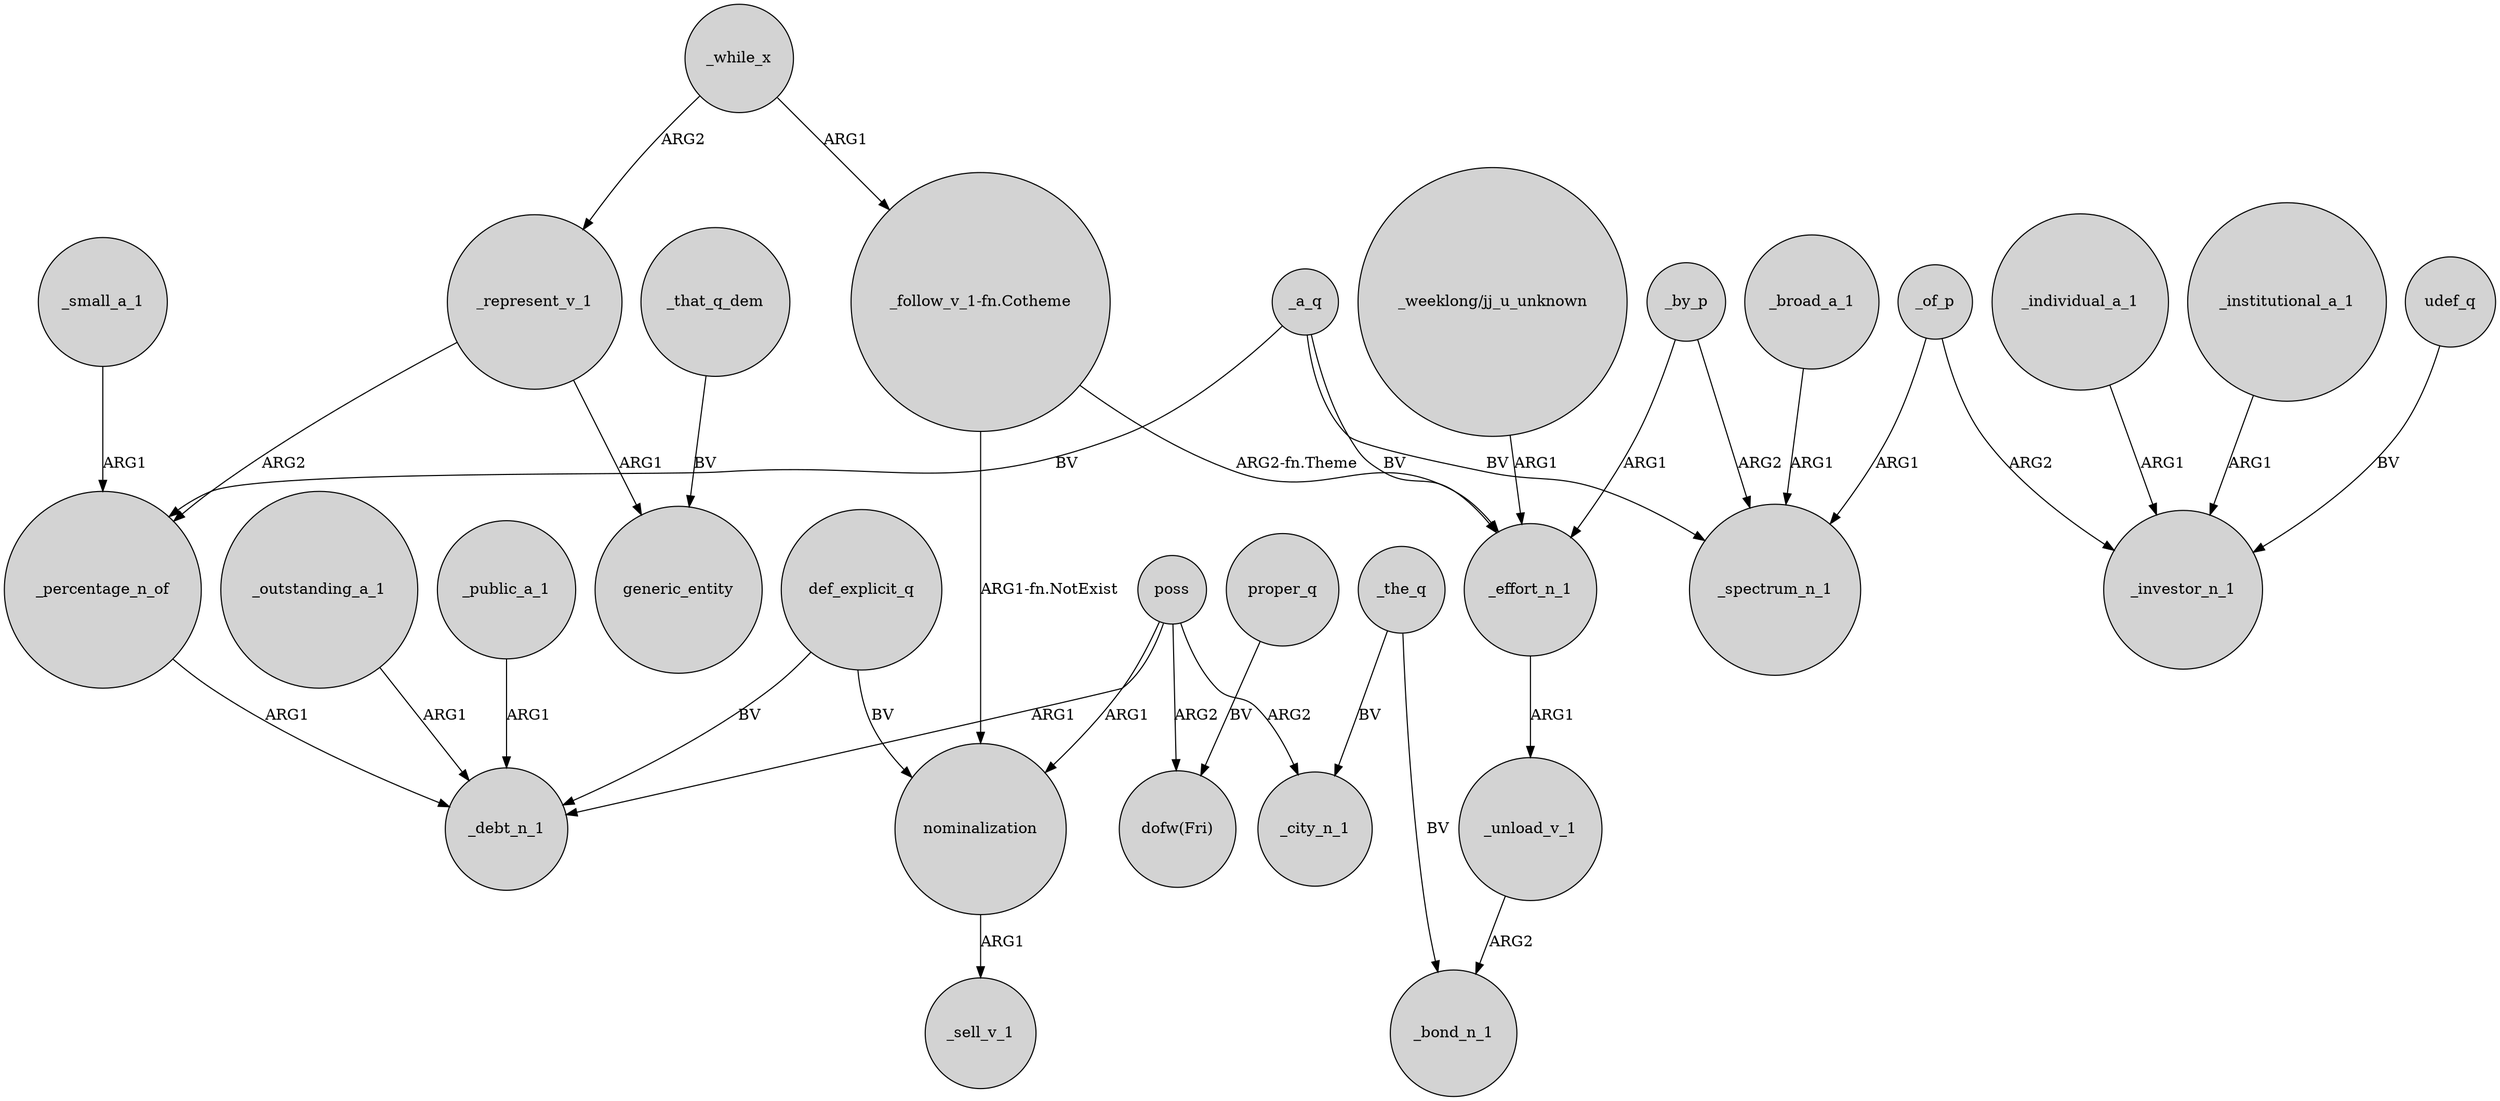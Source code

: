 digraph {
	node [shape=circle style=filled]
	_small_a_1 -> _percentage_n_of [label=ARG1]
	_represent_v_1 -> _percentage_n_of [label=ARG2]
	_a_q -> _percentage_n_of [label=BV]
	proper_q -> "dofw(Fri)" [label=BV]
	nominalization -> _sell_v_1 [label=ARG1]
	_percentage_n_of -> _debt_n_1 [label=ARG1]
	udef_q -> _investor_n_1 [label=BV]
	_that_q_dem -> generic_entity [label=BV]
	_outstanding_a_1 -> _debt_n_1 [label=ARG1]
	_unload_v_1 -> _bond_n_1 [label=ARG2]
	_by_p -> _effort_n_1 [label=ARG1]
	"_follow_v_1-fn.Cotheme" -> nominalization [label="ARG1-fn.NotExist"]
	_a_q -> _spectrum_n_1 [label=BV]
	_effort_n_1 -> _unload_v_1 [label=ARG1]
	poss -> nominalization [label=ARG1]
	poss -> "dofw(Fri)" [label=ARG2]
	def_explicit_q -> _debt_n_1 [label=BV]
	_of_p -> _investor_n_1 [label=ARG2]
	_individual_a_1 -> _investor_n_1 [label=ARG1]
	_institutional_a_1 -> _investor_n_1 [label=ARG1]
	_the_q -> _bond_n_1 [label=BV]
	_the_q -> _city_n_1 [label=BV]
	_a_q -> _effort_n_1 [label=BV]
	_represent_v_1 -> generic_entity [label=ARG1]
	def_explicit_q -> nominalization [label=BV]
	poss -> _debt_n_1 [label=ARG1]
	"_follow_v_1-fn.Cotheme" -> _effort_n_1 [label="ARG2-fn.Theme"]
	_broad_a_1 -> _spectrum_n_1 [label=ARG1]
	_while_x -> _represent_v_1 [label=ARG2]
	poss -> _city_n_1 [label=ARG2]
	_public_a_1 -> _debt_n_1 [label=ARG1]
	_by_p -> _spectrum_n_1 [label=ARG2]
	_while_x -> "_follow_v_1-fn.Cotheme" [label=ARG1]
	_of_p -> _spectrum_n_1 [label=ARG1]
	"_weeklong/jj_u_unknown" -> _effort_n_1 [label=ARG1]
}
